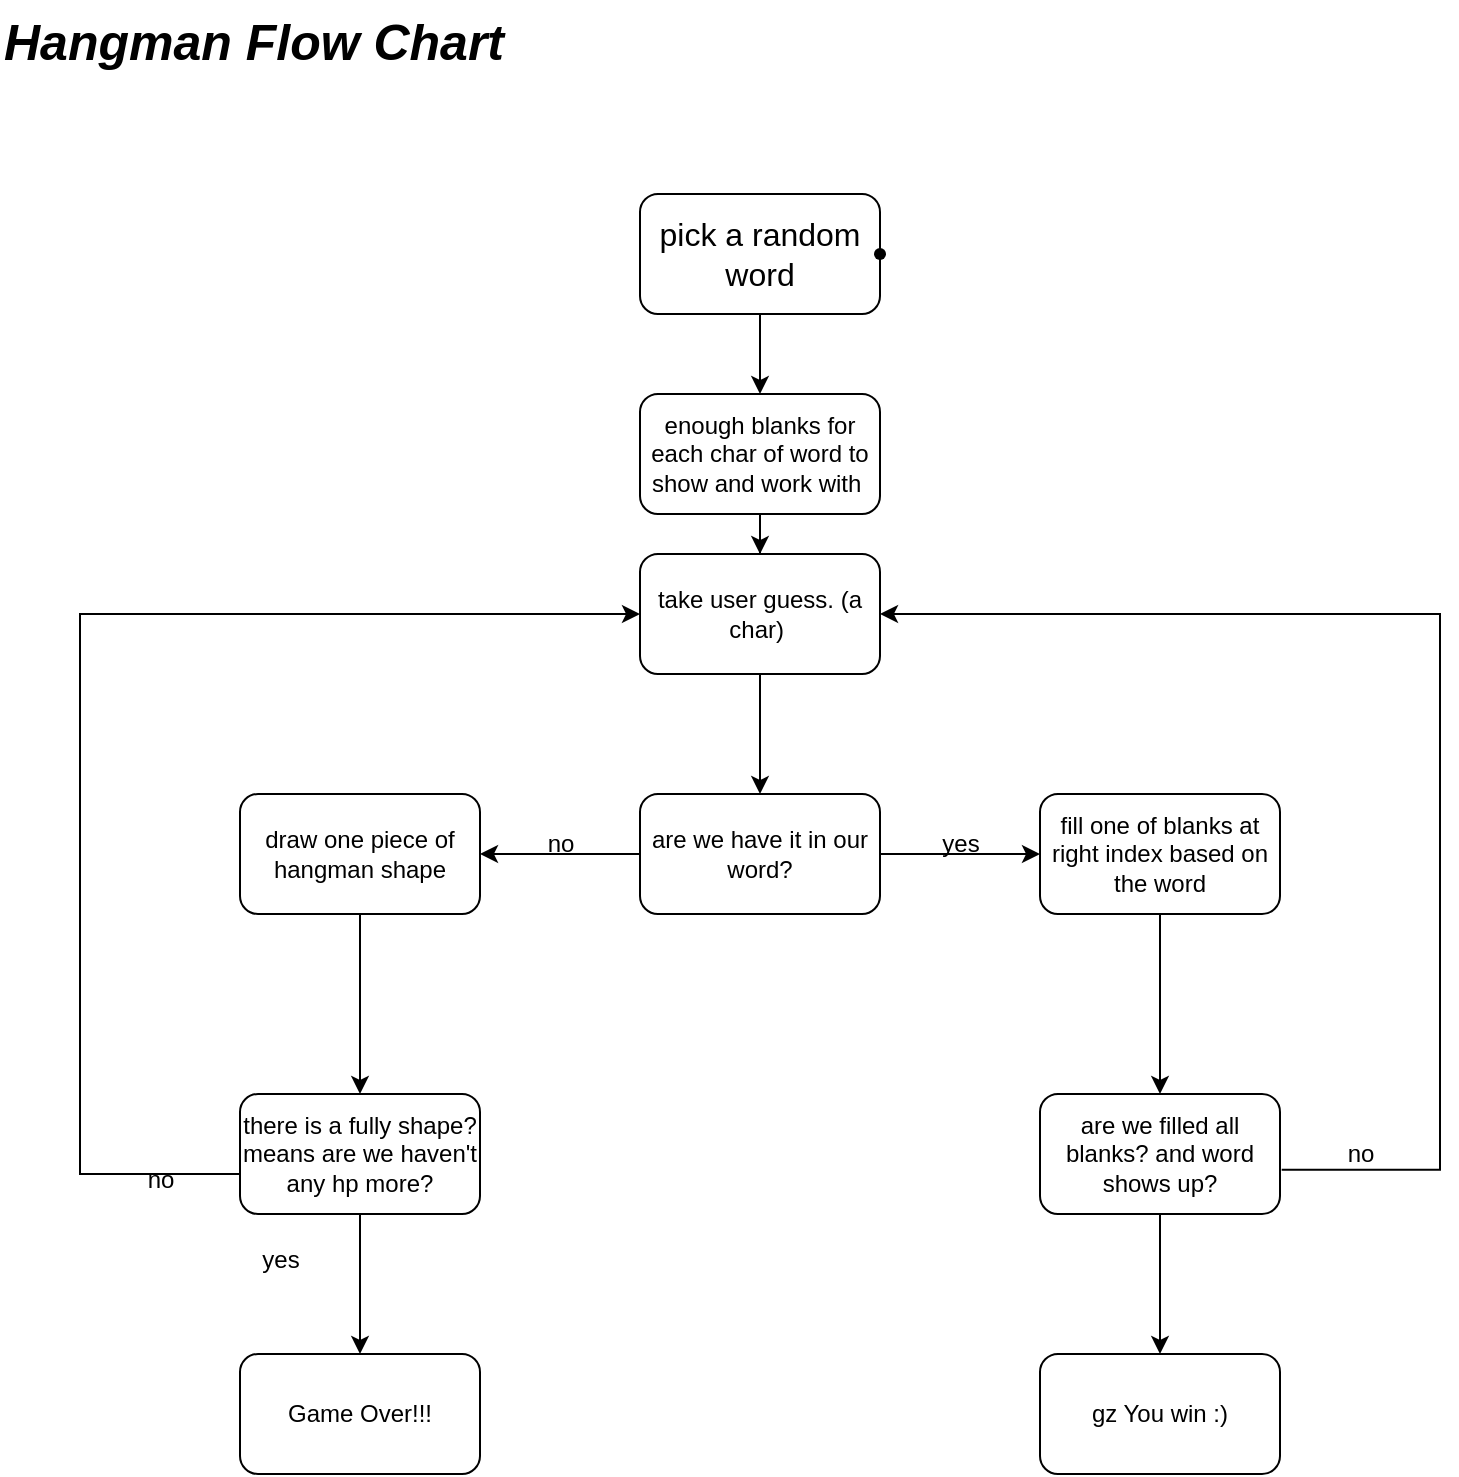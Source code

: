 <mxfile version="24.8.6">
  <diagram name="Page-1" id="CgE8JMo7amufwWvzYqkJ">
    <mxGraphModel dx="1195" dy="658" grid="1" gridSize="10" guides="1" tooltips="1" connect="1" arrows="1" fold="1" page="1" pageScale="1" pageWidth="850" pageHeight="1100" math="0" shadow="0">
      <root>
        <mxCell id="0" />
        <mxCell id="1" parent="0" />
        <mxCell id="HPt2mHobExvSCtmHTbuj-6" value="" style="edgeStyle=orthogonalEdgeStyle;rounded=0;orthogonalLoop=1;jettySize=auto;html=1;" edge="1" parent="1" source="HPt2mHobExvSCtmHTbuj-1" target="HPt2mHobExvSCtmHTbuj-5">
          <mxGeometry relative="1" as="geometry" />
        </mxCell>
        <mxCell id="HPt2mHobExvSCtmHTbuj-1" value="&lt;font style=&quot;font-size: 16px;&quot;&gt;pick a random word&lt;/font&gt;" style="rounded=1;whiteSpace=wrap;html=1;" vertex="1" parent="1">
          <mxGeometry x="360" y="110" width="120" height="60" as="geometry" />
        </mxCell>
        <mxCell id="HPt2mHobExvSCtmHTbuj-52" value="" style="edgeStyle=orthogonalEdgeStyle;rounded=0;orthogonalLoop=1;jettySize=auto;html=1;" edge="1" parent="1" source="HPt2mHobExvSCtmHTbuj-5" target="HPt2mHobExvSCtmHTbuj-51">
          <mxGeometry relative="1" as="geometry" />
        </mxCell>
        <mxCell id="HPt2mHobExvSCtmHTbuj-5" value="enough blanks for each char of word to show and work with&amp;nbsp;" style="whiteSpace=wrap;html=1;rounded=1;" vertex="1" parent="1">
          <mxGeometry x="360" y="210" width="120" height="60" as="geometry" />
        </mxCell>
        <mxCell id="HPt2mHobExvSCtmHTbuj-10" value="" style="edgeStyle=orthogonalEdgeStyle;rounded=0;orthogonalLoop=1;jettySize=auto;html=1;" edge="1" parent="1" source="HPt2mHobExvSCtmHTbuj-7" target="HPt2mHobExvSCtmHTbuj-9">
          <mxGeometry relative="1" as="geometry" />
        </mxCell>
        <mxCell id="HPt2mHobExvSCtmHTbuj-15" value="" style="edgeStyle=orthogonalEdgeStyle;rounded=0;orthogonalLoop=1;jettySize=auto;html=1;" edge="1" parent="1" source="HPt2mHobExvSCtmHTbuj-7" target="HPt2mHobExvSCtmHTbuj-14">
          <mxGeometry relative="1" as="geometry" />
        </mxCell>
        <mxCell id="HPt2mHobExvSCtmHTbuj-7" value="&lt;div&gt;are we have it in our word?&lt;/div&gt;" style="whiteSpace=wrap;html=1;rounded=1;" vertex="1" parent="1">
          <mxGeometry x="360" y="410" width="120" height="60" as="geometry" />
        </mxCell>
        <mxCell id="HPt2mHobExvSCtmHTbuj-26" value="" style="edgeStyle=orthogonalEdgeStyle;rounded=0;orthogonalLoop=1;jettySize=auto;html=1;" edge="1" parent="1" source="HPt2mHobExvSCtmHTbuj-9" target="HPt2mHobExvSCtmHTbuj-25">
          <mxGeometry relative="1" as="geometry" />
        </mxCell>
        <mxCell id="HPt2mHobExvSCtmHTbuj-9" value="fill one of blanks at right index based on the word" style="whiteSpace=wrap;html=1;rounded=1;" vertex="1" parent="1">
          <mxGeometry x="560" y="410" width="120" height="60" as="geometry" />
        </mxCell>
        <mxCell id="HPt2mHobExvSCtmHTbuj-17" value="" style="edgeStyle=orthogonalEdgeStyle;rounded=0;orthogonalLoop=1;jettySize=auto;html=1;" edge="1" parent="1" source="HPt2mHobExvSCtmHTbuj-14" target="HPt2mHobExvSCtmHTbuj-16">
          <mxGeometry relative="1" as="geometry" />
        </mxCell>
        <mxCell id="HPt2mHobExvSCtmHTbuj-14" value="draw one piece of hangman shape" style="whiteSpace=wrap;html=1;rounded=1;" vertex="1" parent="1">
          <mxGeometry x="160" y="410" width="120" height="60" as="geometry" />
        </mxCell>
        <mxCell id="HPt2mHobExvSCtmHTbuj-24" value="" style="edgeStyle=orthogonalEdgeStyle;rounded=0;orthogonalLoop=1;jettySize=auto;html=1;" edge="1" parent="1" source="HPt2mHobExvSCtmHTbuj-16" target="HPt2mHobExvSCtmHTbuj-23">
          <mxGeometry relative="1" as="geometry" />
        </mxCell>
        <mxCell id="HPt2mHobExvSCtmHTbuj-16" value="there is a fully shape?&lt;div&gt;means are we haven&#39;t any hp more?&lt;/div&gt;" style="whiteSpace=wrap;html=1;rounded=1;" vertex="1" parent="1">
          <mxGeometry x="160" y="560" width="120" height="60" as="geometry" />
        </mxCell>
        <mxCell id="HPt2mHobExvSCtmHTbuj-20" value="no&lt;div&gt;&lt;br&gt;&lt;/div&gt;" style="text;html=1;align=center;verticalAlign=middle;resizable=0;points=[];autosize=1;strokeColor=none;fillColor=none;" vertex="1" parent="1">
          <mxGeometry x="100" y="590" width="40" height="40" as="geometry" />
        </mxCell>
        <mxCell id="HPt2mHobExvSCtmHTbuj-21" value="yes&lt;div&gt;&lt;br&gt;&lt;/div&gt;" style="text;html=1;align=center;verticalAlign=middle;resizable=0;points=[];autosize=1;strokeColor=none;fillColor=none;" vertex="1" parent="1">
          <mxGeometry x="160" y="630" width="40" height="40" as="geometry" />
        </mxCell>
        <mxCell id="HPt2mHobExvSCtmHTbuj-55" value="" style="edgeStyle=orthogonalEdgeStyle;rounded=0;orthogonalLoop=1;jettySize=auto;html=1;entryX=0;entryY=0.5;entryDx=0;entryDy=0;exitX=0;exitY=0.5;exitDx=0;exitDy=0;" edge="1" parent="1" source="HPt2mHobExvSCtmHTbuj-16" target="HPt2mHobExvSCtmHTbuj-51">
          <mxGeometry relative="1" as="geometry">
            <mxPoint x="60" y="720" as="targetPoint" />
            <Array as="points">
              <mxPoint x="160" y="600" />
              <mxPoint x="80" y="600" />
              <mxPoint x="80" y="320" />
            </Array>
          </mxGeometry>
        </mxCell>
        <mxCell id="HPt2mHobExvSCtmHTbuj-23" value="Game Over!!!" style="whiteSpace=wrap;html=1;rounded=1;" vertex="1" parent="1">
          <mxGeometry x="160" y="690" width="120" height="60" as="geometry" />
        </mxCell>
        <mxCell id="HPt2mHobExvSCtmHTbuj-73" value="" style="edgeStyle=orthogonalEdgeStyle;rounded=0;orthogonalLoop=1;jettySize=auto;html=1;" edge="1" parent="1" source="HPt2mHobExvSCtmHTbuj-25" target="HPt2mHobExvSCtmHTbuj-72">
          <mxGeometry relative="1" as="geometry" />
        </mxCell>
        <mxCell id="HPt2mHobExvSCtmHTbuj-25" value="are we filled all blanks? and word shows up?" style="whiteSpace=wrap;html=1;rounded=1;" vertex="1" parent="1">
          <mxGeometry x="560" y="560" width="120" height="60" as="geometry" />
        </mxCell>
        <mxCell id="HPt2mHobExvSCtmHTbuj-29" value="" style="shape=waypoint;sketch=0;size=6;pointerEvents=1;points=[];fillColor=default;resizable=0;rotatable=0;perimeter=centerPerimeter;snapToPoint=1;rounded=1;" vertex="1" parent="1">
          <mxGeometry x="470" y="130" width="20" height="20" as="geometry" />
        </mxCell>
        <mxCell id="HPt2mHobExvSCtmHTbuj-31" value="no" style="text;html=1;align=center;verticalAlign=middle;resizable=0;points=[];autosize=1;strokeColor=none;fillColor=none;" vertex="1" parent="1">
          <mxGeometry x="700" y="575" width="40" height="30" as="geometry" />
        </mxCell>
        <mxCell id="HPt2mHobExvSCtmHTbuj-53" value="" style="edgeStyle=orthogonalEdgeStyle;rounded=0;orthogonalLoop=1;jettySize=auto;html=1;" edge="1" parent="1" source="HPt2mHobExvSCtmHTbuj-51" target="HPt2mHobExvSCtmHTbuj-7">
          <mxGeometry relative="1" as="geometry" />
        </mxCell>
        <mxCell id="HPt2mHobExvSCtmHTbuj-51" value="take user guess. (a char)&amp;nbsp;" style="whiteSpace=wrap;html=1;rounded=1;" vertex="1" parent="1">
          <mxGeometry x="360" y="290" width="120" height="60" as="geometry" />
        </mxCell>
        <mxCell id="HPt2mHobExvSCtmHTbuj-57" value="no" style="text;html=1;align=center;verticalAlign=middle;resizable=0;points=[];autosize=1;strokeColor=none;fillColor=none;" vertex="1" parent="1">
          <mxGeometry x="300" y="420" width="40" height="30" as="geometry" />
        </mxCell>
        <mxCell id="HPt2mHobExvSCtmHTbuj-58" value="yes" style="text;html=1;align=center;verticalAlign=middle;resizable=0;points=[];autosize=1;strokeColor=none;fillColor=none;" vertex="1" parent="1">
          <mxGeometry x="500" y="420" width="40" height="30" as="geometry" />
        </mxCell>
        <mxCell id="HPt2mHobExvSCtmHTbuj-59" value="&lt;b&gt;&lt;i&gt;&lt;font style=&quot;font-size: 25px;&quot;&gt;Hangman Flow Chart&lt;/font&gt;&lt;/i&gt;&lt;/b&gt;" style="text;html=1;align=left;verticalAlign=middle;resizable=0;points=[];autosize=1;strokeColor=none;fillColor=none;" vertex="1" parent="1">
          <mxGeometry x="40" y="13" width="270" height="40" as="geometry" />
        </mxCell>
        <mxCell id="HPt2mHobExvSCtmHTbuj-70" value="" style="endArrow=classic;html=1;rounded=0;exitX=1.007;exitY=0.631;exitDx=0;exitDy=0;exitPerimeter=0;entryX=1;entryY=0.5;entryDx=0;entryDy=0;edgeStyle=orthogonalEdgeStyle;" edge="1" parent="1" source="HPt2mHobExvSCtmHTbuj-25" target="HPt2mHobExvSCtmHTbuj-51">
          <mxGeometry width="50" height="50" relative="1" as="geometry">
            <mxPoint x="560" y="480" as="sourcePoint" />
            <mxPoint x="610" y="430" as="targetPoint" />
            <Array as="points">
              <mxPoint x="760" y="598" />
              <mxPoint x="760" y="320" />
            </Array>
          </mxGeometry>
        </mxCell>
        <mxCell id="HPt2mHobExvSCtmHTbuj-72" value="gz You win :)" style="whiteSpace=wrap;html=1;rounded=1;" vertex="1" parent="1">
          <mxGeometry x="560" y="690" width="120" height="60" as="geometry" />
        </mxCell>
      </root>
    </mxGraphModel>
  </diagram>
</mxfile>
